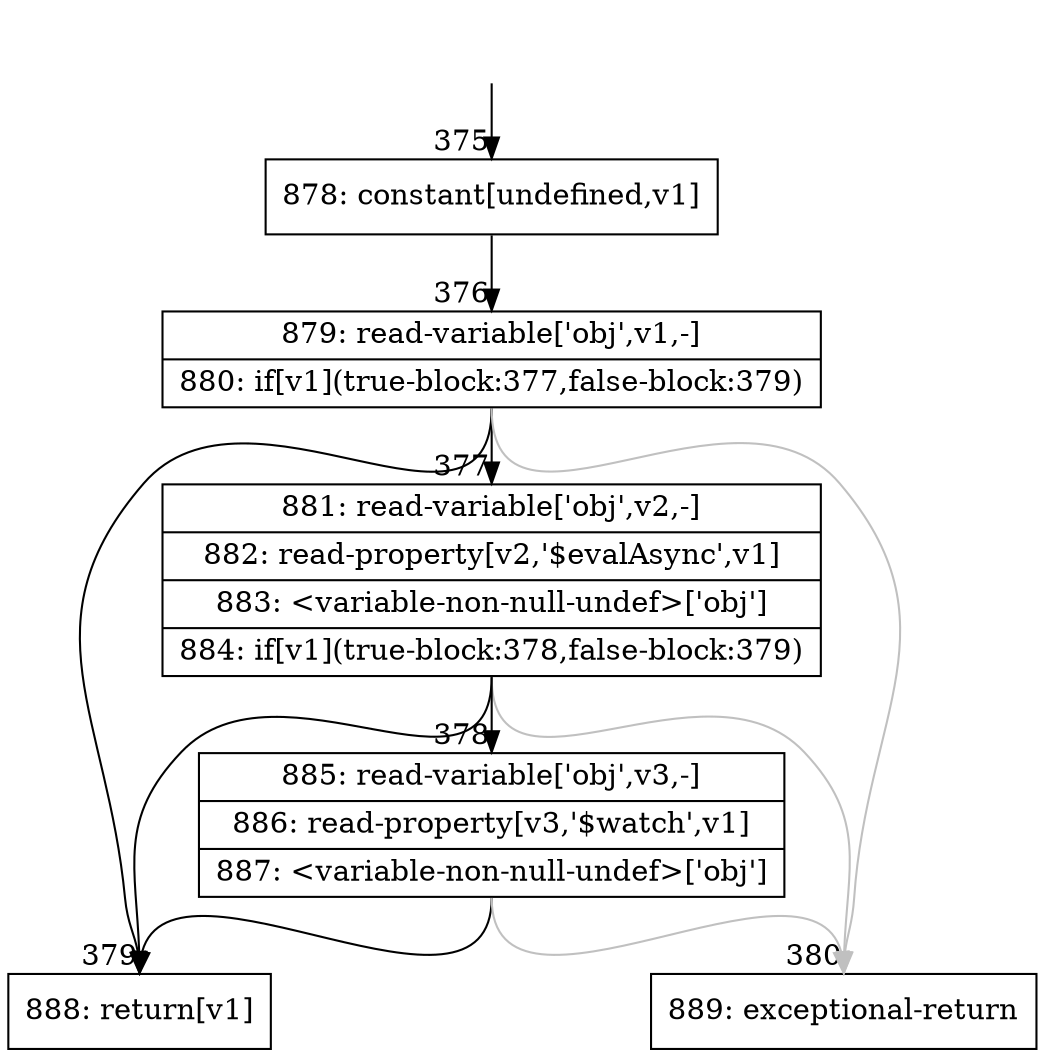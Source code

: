 digraph {
rankdir="TD"
BB_entry38[shape=none,label=""];
BB_entry38 -> BB375 [tailport=s, headport=n, headlabel="    375"]
BB375 [shape=record label="{878: constant[undefined,v1]}" ] 
BB375 -> BB376 [tailport=s, headport=n, headlabel="      376"]
BB376 [shape=record label="{879: read-variable['obj',v1,-]|880: if[v1](true-block:377,false-block:379)}" ] 
BB376 -> BB379 [tailport=s, headport=n, headlabel="      379"]
BB376 -> BB377 [tailport=s, headport=n, headlabel="      377"]
BB376 -> BB380 [tailport=s, headport=n, color=gray, headlabel="      380"]
BB377 [shape=record label="{881: read-variable['obj',v2,-]|882: read-property[v2,'$evalAsync',v1]|883: \<variable-non-null-undef\>['obj']|884: if[v1](true-block:378,false-block:379)}" ] 
BB377 -> BB379 [tailport=s, headport=n]
BB377 -> BB378 [tailport=s, headport=n, headlabel="      378"]
BB377 -> BB380 [tailport=s, headport=n, color=gray]
BB378 [shape=record label="{885: read-variable['obj',v3,-]|886: read-property[v3,'$watch',v1]|887: \<variable-non-null-undef\>['obj']}" ] 
BB378 -> BB379 [tailport=s, headport=n]
BB378 -> BB380 [tailport=s, headport=n, color=gray]
BB379 [shape=record label="{888: return[v1]}" ] 
BB380 [shape=record label="{889: exceptional-return}" ] 
//#$~ 711
}
